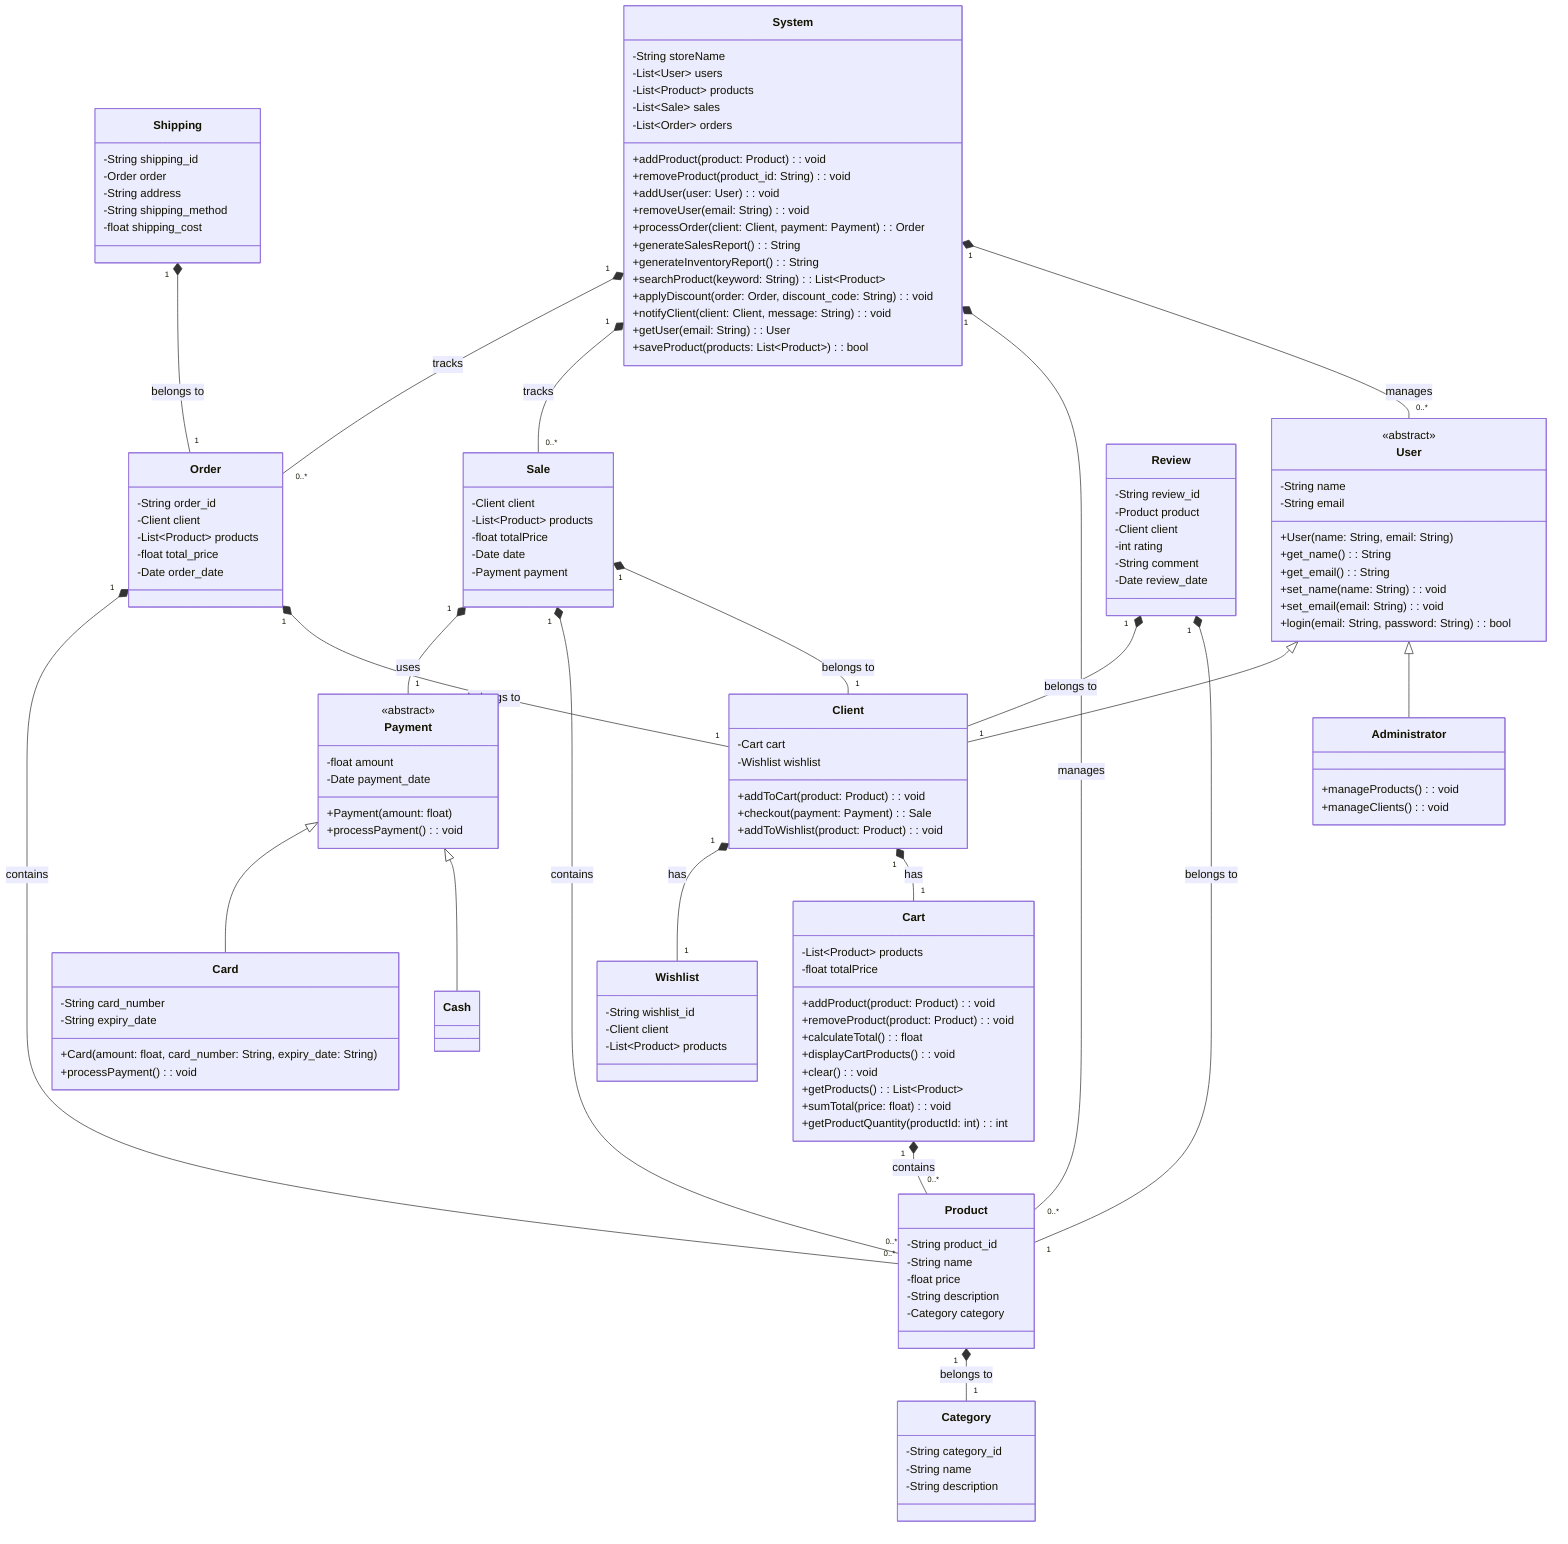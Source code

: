 classDiagram

class System {
-String storeName
-List~User~ users
-List~Product~ products
-List~Sale~ sales
-List~Order~ orders
+addProduct(product: Product): void
+removeProduct(product_id: String): void
+addUser(user: User): void
+removeUser(email: String): void
+processOrder(client: Client, payment: Payment): Order
+generateSalesReport(): String
+generateInventoryReport(): String
+searchProduct(keyword: String): List~Product~
+applyDiscount(order: Order, discount_code: String): void
+notifyClient(client: Client, message: String): void
+getUser(email: String): User
+saveProduct(products: List~Product~): bool
}

class User {
    <<abstract>>
    -String name
    -String email
    +User(name: String, email: String)
    +get_name(): String
    +get_email(): String
    +set_name(name: String): void
    +set_email(email: String): void
    +login(email: String, password: String): bool
}

class Administrator {
    +manageProducts(): void
    +manageClients(): void
}

class Client {
    -Cart cart
    -Wishlist wishlist
    +addToCart(product: Product): void
    +checkout(payment: Payment): Sale
    +addToWishlist(product: Product): void
}

class Product {
    -String product_id
    -String name
    -float price
    -String description
    -Category category
}

class Cart {
    -List~Product~ products
    -float totalPrice
    +addProduct(product: Product): void
    +removeProduct(product: Product): void
    +calculateTotal(): float
    +displayCartProducts(): void
    +clear(): void
    +getProducts(): List~Product~
    +sumTotal(price: float): void
    +getProductQuantity(productId: int): int
}

class Sale {
    -Client client
    -List~Product~ products
    -float totalPrice
    -Date date
    -Payment payment
}

class Payment {
    <<abstract>>
    -float amount
    -Date payment_date
    +Payment(amount: float)
    +processPayment(): void
}

class Card {
    -String card_number
    -String expiry_date
    +Card(amount: float, card_number: String, expiry_date: String)
    +processPayment(): void
}

class Category {
    -String category_id
    -String name
    -String description
}

class Order {
    -String order_id
    -Client client
    -List~Product~ products
    -float total_price
    -Date order_date
}

class Shipping {
    -String shipping_id
    -Order order
    -String address
    -String shipping_method
    -float shipping_cost
}

class Review {
    -String review_id
    -Product product
    -Client client
    -int rating
    -String comment
    -Date review_date
}

class Wishlist {
    -String wishlist_id
    -Client client
    -List~Product~ products
}

User <|-- Administrator
User <|-- Client
Payment <|-- Cash
Payment <|-- Card

System "1" *-- "0..*" User : manages
System "1" *-- "0..*" Product : manages
System "1" *-- "0..*" Sale : tracks
System "1" *-- "0..*" Order : tracks
Client "1" *-- "1" Cart : has
Client "1" *-- "1" Wishlist : has
Cart "1" *-- "0..*" Product : contains
Sale "1" *-- "1" Client : belongs to
Sale "1" *-- "0..*" Product : contains
Sale "1" *-- "1" Payment : uses
Product "1" *-- "1" Category : belongs to
Order "1" *-- "1" Client : belongs to
Order "1" *-- "0..*" Product : contains
Shipping "1" *-- "1" Order : belongs to
Review "1" *-- "1" Product : belongs to
Review "1" *-- "1" Client : belongs to